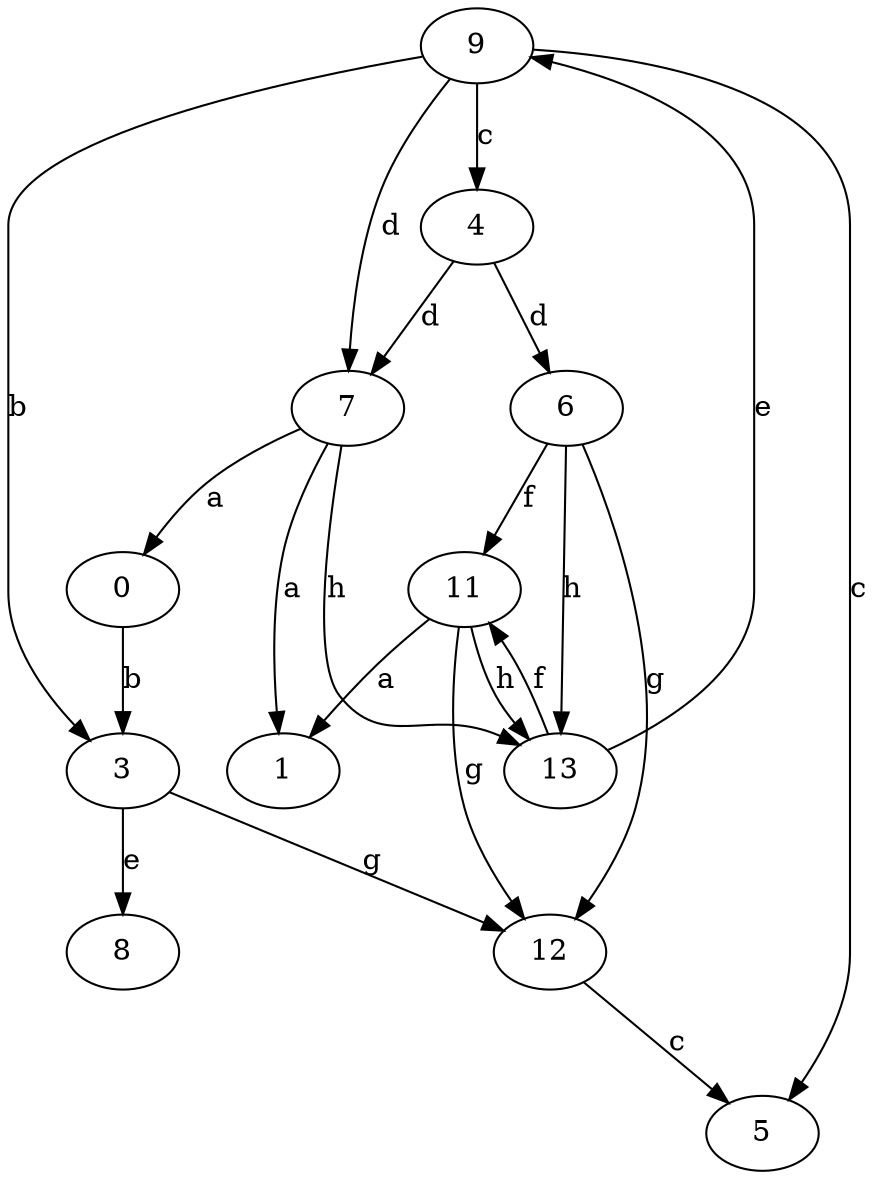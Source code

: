 strict digraph  {
0;
1;
3;
4;
5;
6;
7;
8;
9;
11;
12;
13;
0 -> 3  [label=b];
3 -> 8  [label=e];
3 -> 12  [label=g];
4 -> 6  [label=d];
4 -> 7  [label=d];
6 -> 11  [label=f];
6 -> 12  [label=g];
6 -> 13  [label=h];
7 -> 0  [label=a];
7 -> 1  [label=a];
7 -> 13  [label=h];
9 -> 3  [label=b];
9 -> 4  [label=c];
9 -> 5  [label=c];
9 -> 7  [label=d];
11 -> 1  [label=a];
11 -> 12  [label=g];
11 -> 13  [label=h];
12 -> 5  [label=c];
13 -> 9  [label=e];
13 -> 11  [label=f];
}
